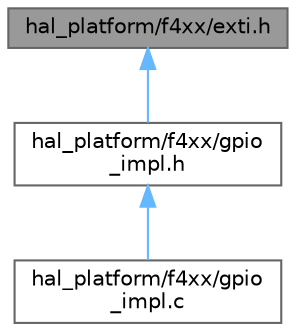 digraph "hal_platform/f4xx/exti.h"
{
 // INTERACTIVE_SVG=YES
 // LATEX_PDF_SIZE
  bgcolor="transparent";
  edge [fontname=Helvetica,fontsize=10,labelfontname=Helvetica,labelfontsize=10];
  node [fontname=Helvetica,fontsize=10,shape=box,height=0.2,width=0.4];
  Node1 [id="Node000001",label="hal_platform/f4xx/exti.h",height=0.2,width=0.4,color="gray40", fillcolor="grey60", style="filled", fontcolor="black",tooltip=" "];
  Node1 -> Node2 [id="edge1_Node000001_Node000002",dir="back",color="steelblue1",style="solid",tooltip=" "];
  Node2 [id="Node000002",label="hal_platform/f4xx/gpio\l_impl.h",height=0.2,width=0.4,color="grey40", fillcolor="white", style="filled",URL="$f4xx_2gpio__impl_8h.html",tooltip=" "];
  Node2 -> Node3 [id="edge2_Node000002_Node000003",dir="back",color="steelblue1",style="solid",tooltip=" "];
  Node3 [id="Node000003",label="hal_platform/f4xx/gpio\l_impl.c",height=0.2,width=0.4,color="grey40", fillcolor="white", style="filled",URL="$f4xx_2gpio__impl_8c.html",tooltip=" "];
}
